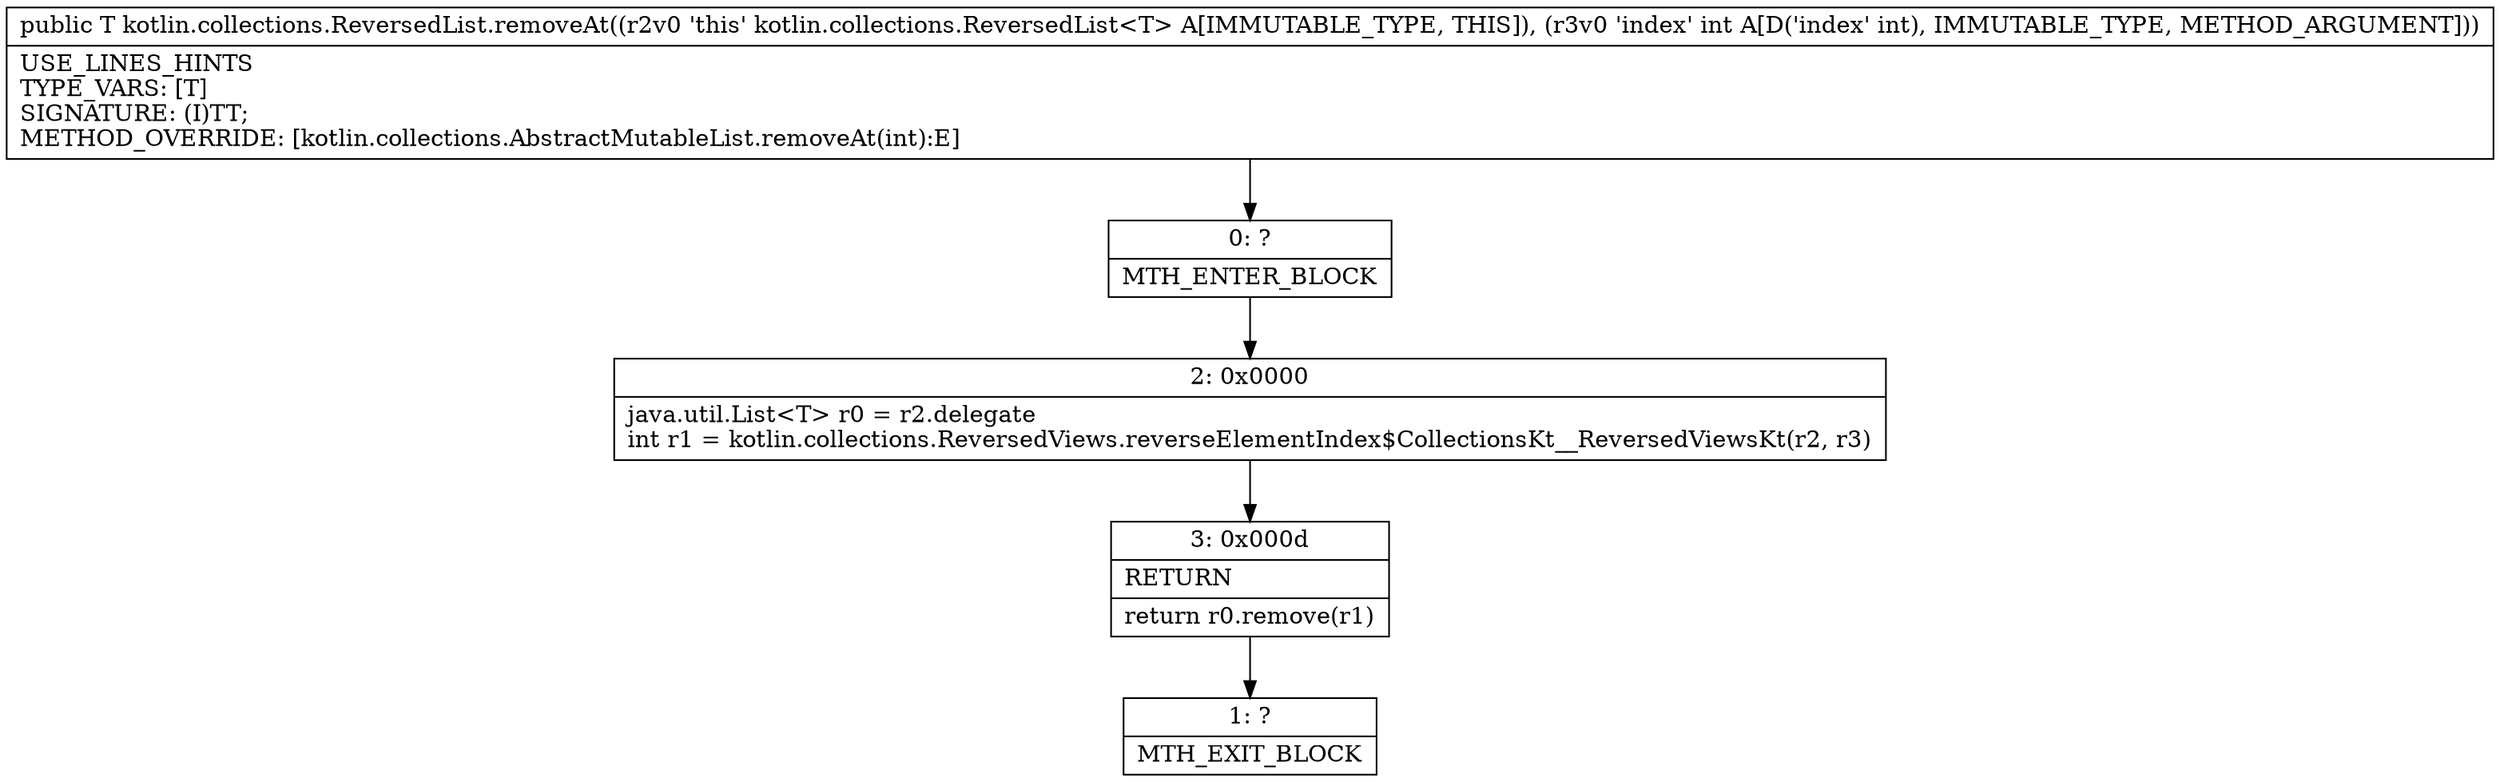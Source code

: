 digraph "CFG forkotlin.collections.ReversedList.removeAt(I)Ljava\/lang\/Object;" {
Node_0 [shape=record,label="{0\:\ ?|MTH_ENTER_BLOCK\l}"];
Node_2 [shape=record,label="{2\:\ 0x0000|java.util.List\<T\> r0 = r2.delegate\lint r1 = kotlin.collections.ReversedViews.reverseElementIndex$CollectionsKt__ReversedViewsKt(r2, r3)\l}"];
Node_3 [shape=record,label="{3\:\ 0x000d|RETURN\l|return r0.remove(r1)\l}"];
Node_1 [shape=record,label="{1\:\ ?|MTH_EXIT_BLOCK\l}"];
MethodNode[shape=record,label="{public T kotlin.collections.ReversedList.removeAt((r2v0 'this' kotlin.collections.ReversedList\<T\> A[IMMUTABLE_TYPE, THIS]), (r3v0 'index' int A[D('index' int), IMMUTABLE_TYPE, METHOD_ARGUMENT]))  | USE_LINES_HINTS\lTYPE_VARS: [T]\lSIGNATURE: (I)TT;\lMETHOD_OVERRIDE: [kotlin.collections.AbstractMutableList.removeAt(int):E]\l}"];
MethodNode -> Node_0;Node_0 -> Node_2;
Node_2 -> Node_3;
Node_3 -> Node_1;
}

